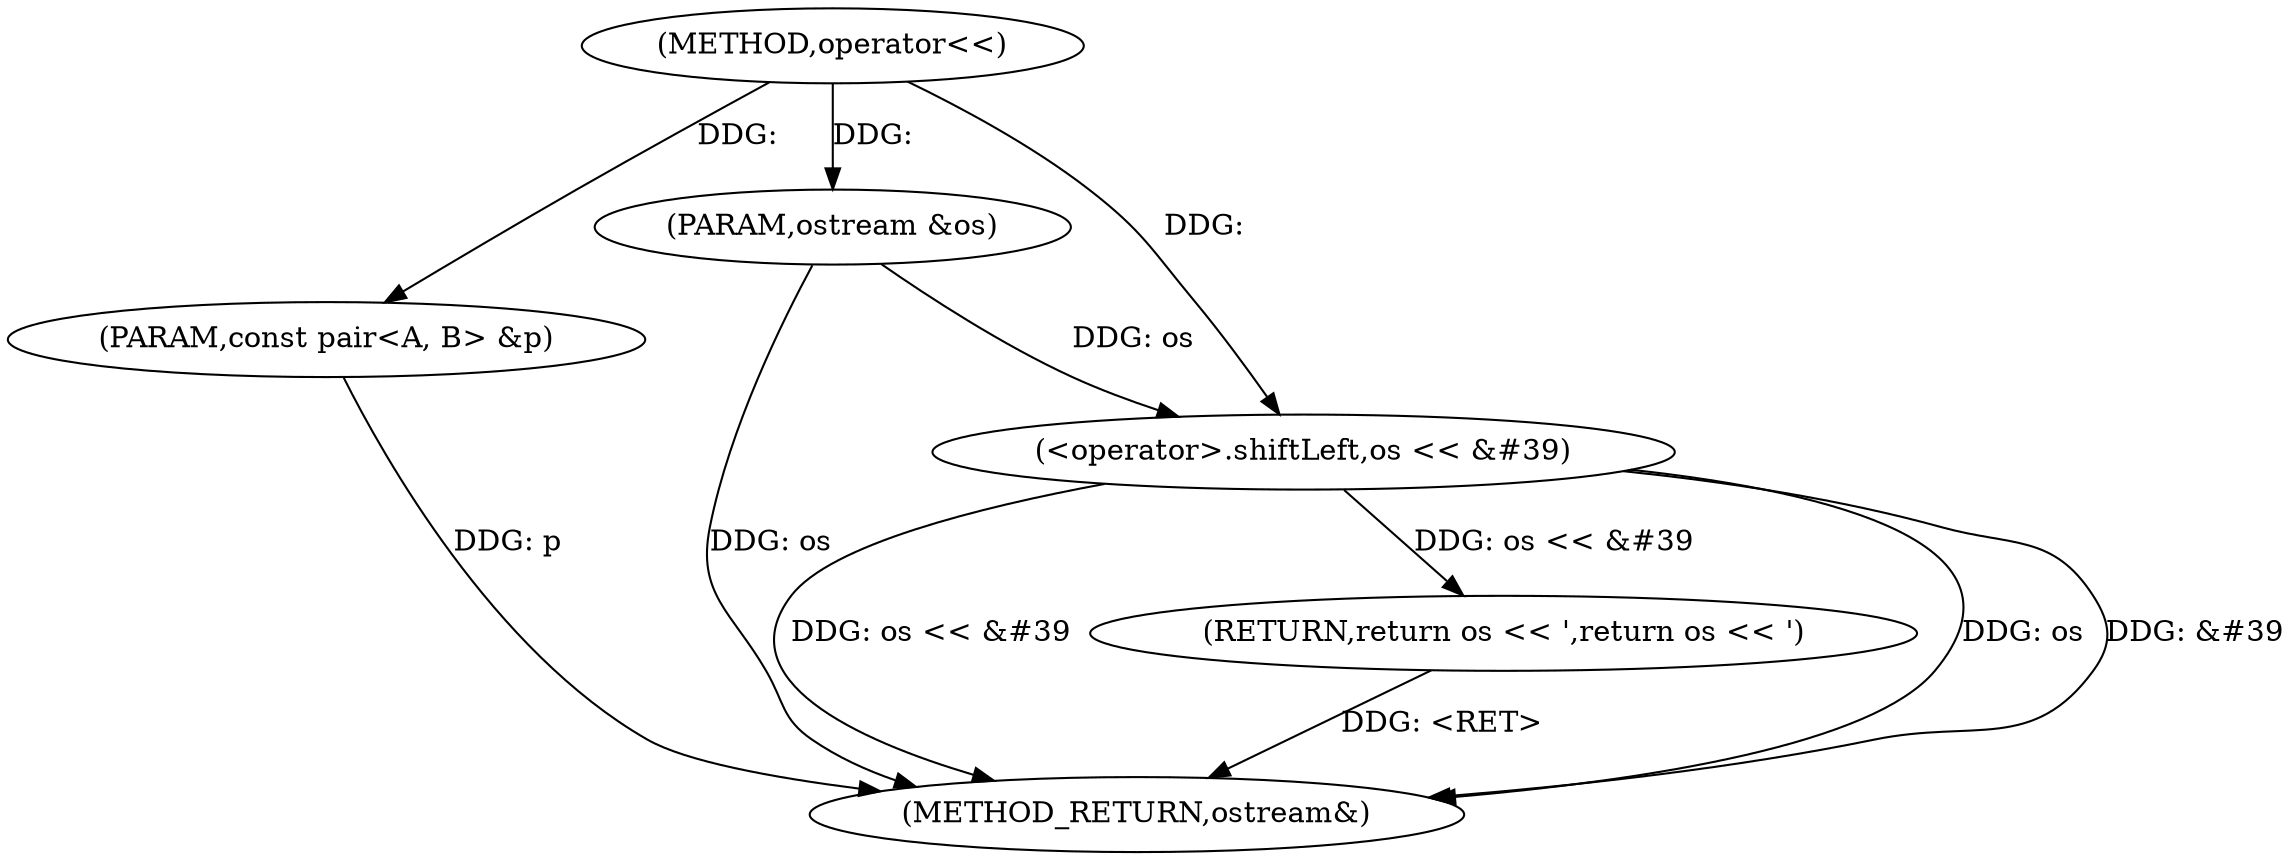 digraph "operator<<" {  
"1000107" [label = "(METHOD,operator<<)" ]
"1000132" [label = "(METHOD_RETURN,ostream&)" ]
"1000108" [label = "(PARAM,ostream &os)" ]
"1000109" [label = "(PARAM,const pair<A, B> &p)" ]
"1000111" [label = "(RETURN,return os << &#39;,return os << &#39;)" ]
"1000112" [label = "(<operator>.shiftLeft,os << &#39)" ]
  "1000111" -> "1000132"  [ label = "DDG: <RET>"] 
  "1000108" -> "1000132"  [ label = "DDG: os"] 
  "1000109" -> "1000132"  [ label = "DDG: p"] 
  "1000112" -> "1000132"  [ label = "DDG: os"] 
  "1000112" -> "1000132"  [ label = "DDG: &#39"] 
  "1000112" -> "1000132"  [ label = "DDG: os << &#39"] 
  "1000107" -> "1000108"  [ label = "DDG: "] 
  "1000107" -> "1000109"  [ label = "DDG: "] 
  "1000112" -> "1000111"  [ label = "DDG: os << &#39"] 
  "1000108" -> "1000112"  [ label = "DDG: os"] 
  "1000107" -> "1000112"  [ label = "DDG: "] 
}
